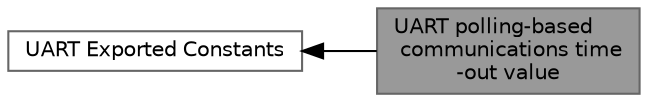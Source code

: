 digraph "UART polling-based communications time-out value"
{
 // LATEX_PDF_SIZE
  bgcolor="transparent";
  edge [fontname=Helvetica,fontsize=10,labelfontname=Helvetica,labelfontsize=10];
  node [fontname=Helvetica,fontsize=10,shape=box,height=0.2,width=0.4];
  rankdir=LR;
  Node2 [label="UART Exported Constants",height=0.2,width=0.4,color="grey40", fillcolor="white", style="filled",URL="$group___u_a_r_t___exported___constants.html",tooltip=" "];
  Node1 [label="UART polling-based\l communications time\l-out value",height=0.2,width=0.4,color="gray40", fillcolor="grey60", style="filled", fontcolor="black",tooltip=" "];
  Node2->Node1 [shape=plaintext, dir="back", style="solid"];
}
